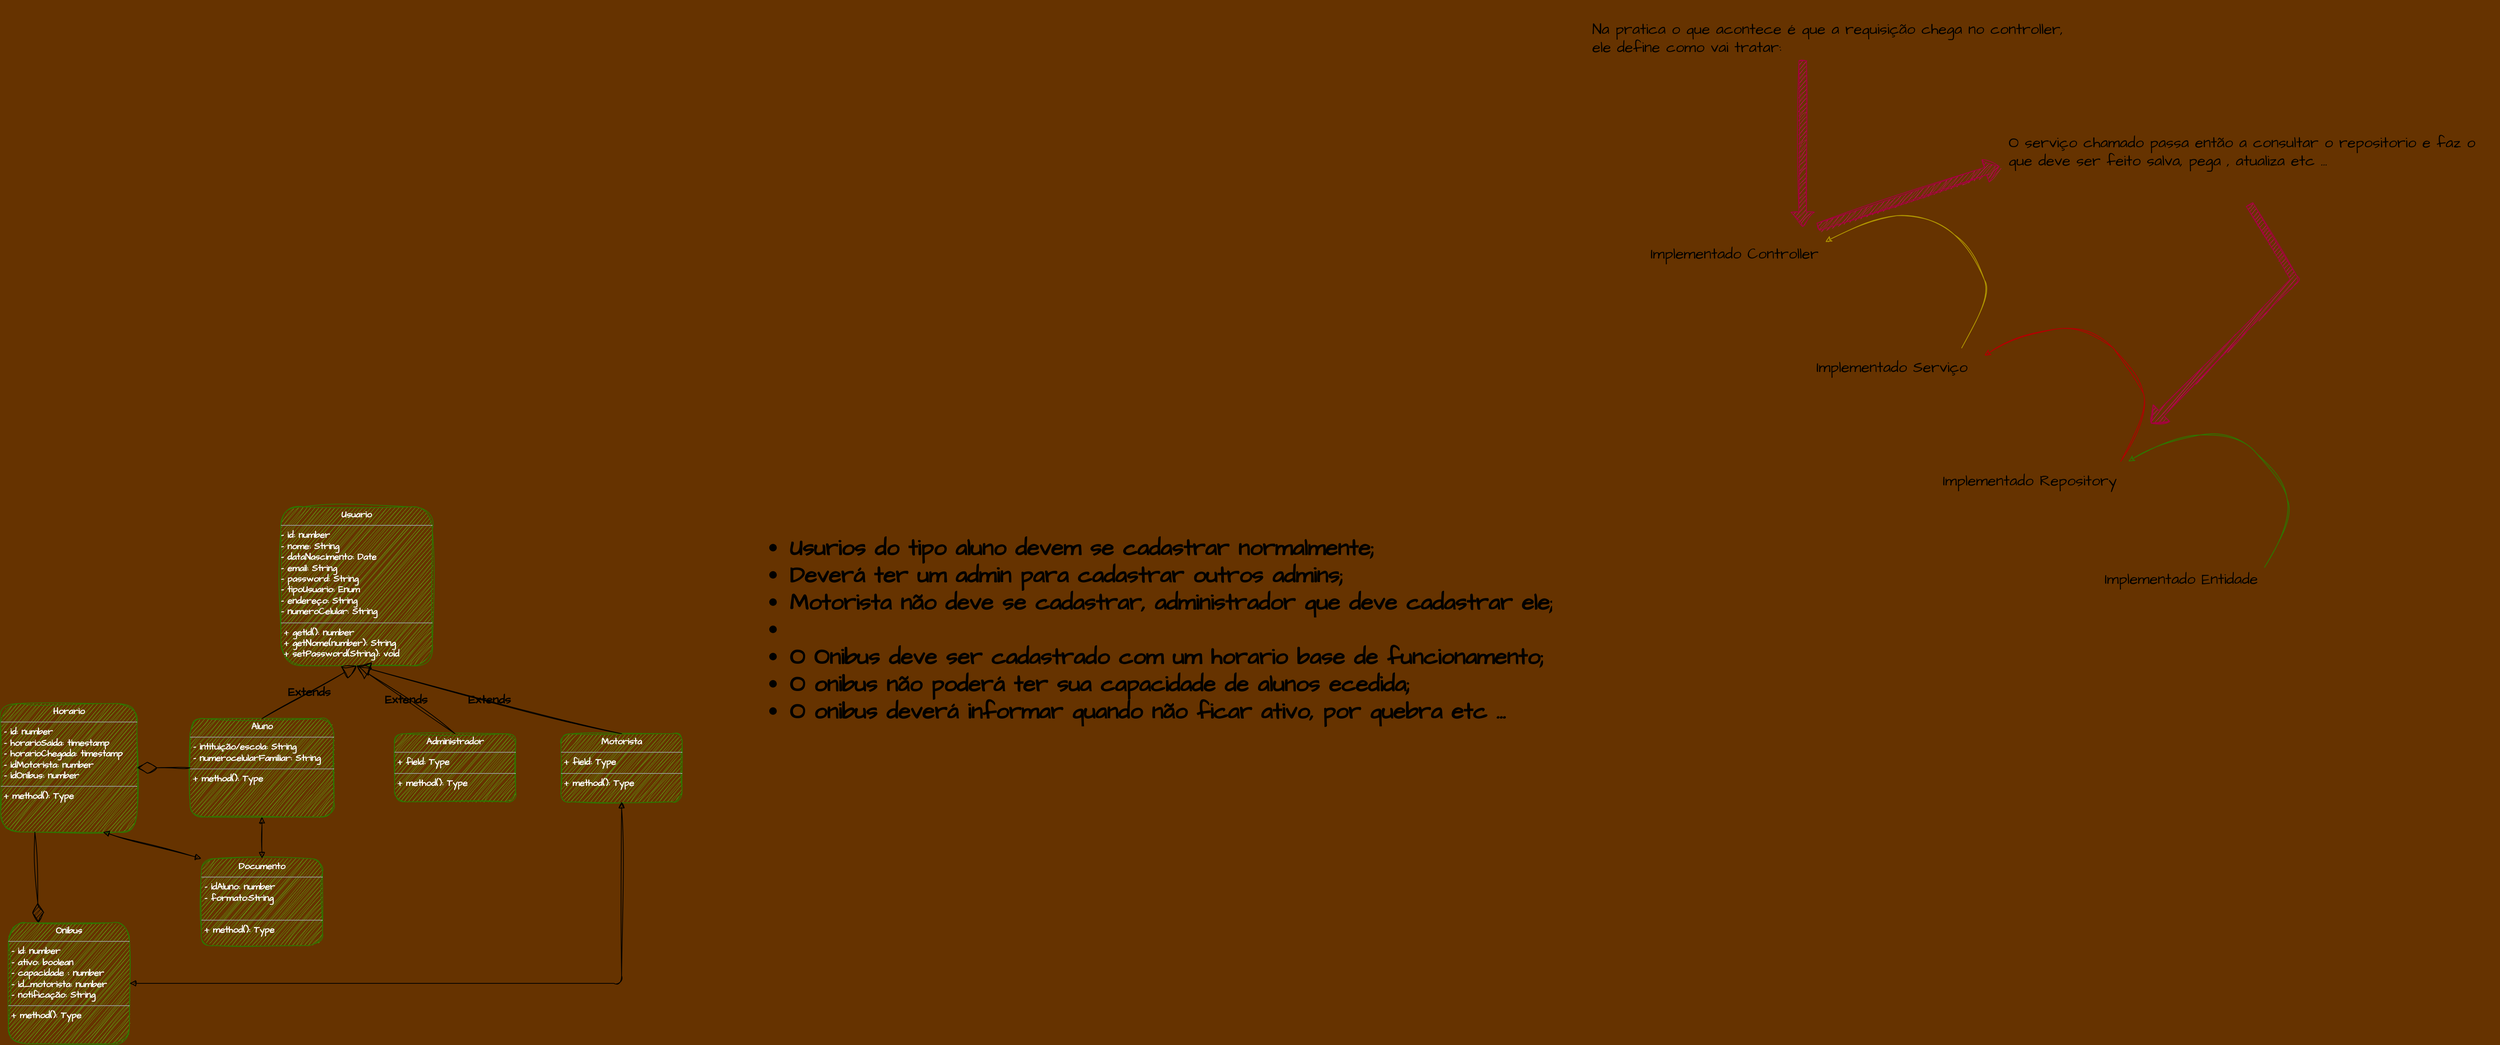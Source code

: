 <mxfile>
    <diagram id="JyZvL8UAVLS7vksvKAZD" name="Page-1">
        <mxGraphModel dx="2323" dy="2023" grid="1" gridSize="10" guides="1" tooltips="1" connect="1" arrows="1" fold="1" page="1" pageScale="1" pageWidth="827" pageHeight="1169" background="#663300" math="0" shadow="0">
            <root>
                <mxCell id="0"/>
                <mxCell id="1" parent="0"/>
                <mxCell id="2" value="&lt;p style=&quot;margin:0px;margin-top:4px;text-align:center;&quot;&gt;&lt;span&gt;&lt;font&gt;Usuario&lt;/font&gt;&lt;/span&gt;&lt;/p&gt;&lt;hr size=&quot;1&quot;&gt;&lt;font&gt;- id: number&lt;br&gt;&lt;span style=&quot;background-color: initial;&quot;&gt;- nome: String&lt;br&gt;- dataNascimento: Date&lt;br&gt;&lt;/span&gt;- email: String&lt;br&gt;- password: String&lt;br&gt;- tipoUsuario: Enum&lt;br&gt;- endereço: String&lt;br&gt;- numeroCelular: String&lt;br&gt;&lt;/font&gt;&lt;hr size=&quot;1&quot;&gt;&lt;p style=&quot;margin:0px;margin-left:4px;&quot;&gt;&lt;font&gt;+ getId(): number&lt;/font&gt;&lt;/p&gt;&lt;p style=&quot;margin:0px;margin-left:4px;&quot;&gt;&lt;font&gt;+ getNome(number): String&lt;br&gt;&lt;/font&gt;&lt;/p&gt;&lt;p style=&quot;margin:0px;margin-left:4px;&quot;&gt;&lt;font&gt;+ setPassword(String): void&lt;br&gt;&lt;/font&gt;&lt;/p&gt;&lt;p style=&quot;margin:0px;margin-left:4px;&quot;&gt;&lt;br&gt;&lt;/p&gt;" style="verticalAlign=top;align=left;overflow=fill;fontSize=12;fontFamily=Architects Daughter;html=1;sketch=1;hachureGap=4;jiggle=2;curveFitting=1;fontSource=https%3A%2F%2Ffonts.googleapis.com%2Fcss%3Ffamily%3DArchitects%2BDaughter;gradientDirection=radial;fillColor=#60a917;strokeColor=#2D7600;rounded=1;fontStyle=1;fontColor=#ffffff;" parent="1" vertex="1">
                    <mxGeometry x="80" y="120" width="200" height="210" as="geometry"/>
                </mxCell>
                <mxCell id="3" value="&lt;p style=&quot;margin:0px;margin-top:4px;text-align:center;&quot;&gt;&lt;span&gt;Aluno&lt;/span&gt;&lt;/p&gt;&lt;hr size=&quot;1&quot;&gt;&lt;p style=&quot;margin:0px;margin-left:4px;&quot;&gt;- intituição/escola: String&lt;/p&gt;&lt;p style=&quot;margin:0px;margin-left:4px;&quot;&gt;- numerocelularFamiliar: String&lt;/p&gt;&lt;hr size=&quot;1&quot;&gt;&lt;p style=&quot;margin:0px;margin-left:4px;&quot;&gt;+ method(): Type&lt;/p&gt;" style="verticalAlign=top;align=left;overflow=fill;fontSize=12;fontFamily=Architects Daughter;html=1;sketch=1;hachureGap=4;jiggle=2;curveFitting=1;fontSource=https%3A%2F%2Ffonts.googleapis.com%2Fcss%3Ffamily%3DArchitects%2BDaughter;gradientDirection=radial;fillColor=#60a917;fontColor=#ffffff;strokeColor=#2D7600;rounded=1;fontStyle=1" parent="1" vertex="1">
                    <mxGeometry x="-40" y="400" width="190" height="130" as="geometry"/>
                </mxCell>
                <mxCell id="4" value="&lt;p style=&quot;margin:0px;margin-top:4px;text-align:center;&quot;&gt;&lt;span&gt;Administrador&lt;/span&gt;&lt;/p&gt;&lt;hr size=&quot;1&quot;&gt;&lt;p style=&quot;margin:0px;margin-left:4px;&quot;&gt;+ field: Type&lt;/p&gt;&lt;hr size=&quot;1&quot;&gt;&lt;p style=&quot;margin:0px;margin-left:4px;&quot;&gt;+ method(): Type&lt;/p&gt;" style="verticalAlign=top;align=left;overflow=fill;fontSize=12;fontFamily=Architects Daughter;html=1;sketch=1;hachureGap=4;jiggle=2;curveFitting=1;fontSource=https%3A%2F%2Ffonts.googleapis.com%2Fcss%3Ffamily%3DArchitects%2BDaughter;gradientDirection=radial;fillColor=#60a917;fontColor=#ffffff;strokeColor=#2D7600;rounded=1;fontStyle=1" parent="1" vertex="1">
                    <mxGeometry x="230" y="420" width="160" height="90" as="geometry"/>
                </mxCell>
                <mxCell id="5" value="&lt;p style=&quot;margin:0px;margin-top:4px;text-align:center;&quot;&gt;&lt;span&gt;Motorista&lt;/span&gt;&lt;/p&gt;&lt;hr size=&quot;1&quot;&gt;&lt;p style=&quot;margin:0px;margin-left:4px;&quot;&gt;+ field: Type&lt;/p&gt;&lt;hr size=&quot;1&quot;&gt;&lt;p style=&quot;margin:0px;margin-left:4px;&quot;&gt;+ method(): Type&lt;/p&gt;" style="verticalAlign=top;align=left;overflow=fill;fontSize=12;fontFamily=Architects Daughter;html=1;sketch=1;hachureGap=4;jiggle=2;curveFitting=1;fontSource=https%3A%2F%2Ffonts.googleapis.com%2Fcss%3Ffamily%3DArchitects%2BDaughter;gradientDirection=radial;fillColor=#60a917;fontColor=#ffffff;strokeColor=#2D7600;rounded=1;fontStyle=1" parent="1" vertex="1">
                    <mxGeometry x="450" y="420" width="160" height="90" as="geometry"/>
                </mxCell>
                <mxCell id="6" value="&lt;p style=&quot;margin:0px;margin-top:4px;text-align:center;&quot;&gt;&lt;span&gt;Horario&lt;/span&gt;&lt;/p&gt;&lt;hr size=&quot;1&quot;&gt;&lt;p style=&quot;margin:0px;margin-left:4px;&quot;&gt;- id: number&lt;/p&gt;&lt;p style=&quot;margin:0px;margin-left:4px;&quot;&gt;- horarioSaida: timestamp&lt;/p&gt;&lt;p style=&quot;margin:0px;margin-left:4px;&quot;&gt;- horarioChegada: timestamp&lt;br&gt;&lt;/p&gt;&lt;p style=&quot;margin:0px;margin-left:4px;&quot;&gt;- idMotorista: number&lt;/p&gt;&lt;p style=&quot;margin:0px;margin-left:4px;&quot;&gt;- idOnibus: number&lt;br&gt;&lt;/p&gt;&lt;hr size=&quot;1&quot;&gt;&lt;p style=&quot;margin:0px;margin-left:4px;&quot;&gt;+ method(): Type&lt;/p&gt;" style="verticalAlign=top;align=left;overflow=fill;fontSize=12;fontFamily=Architects Daughter;html=1;sketch=1;hachureGap=4;jiggle=2;curveFitting=1;fontSource=https%3A%2F%2Ffonts.googleapis.com%2Fcss%3Ffamily%3DArchitects%2BDaughter;gradientDirection=radial;fillColor=#60a917;fontColor=#ffffff;strokeColor=#2D7600;rounded=1;fontStyle=1" parent="1" vertex="1">
                    <mxGeometry x="-290" y="380" width="180" height="170" as="geometry"/>
                </mxCell>
                <mxCell id="7" value="&lt;p style=&quot;margin:0px;margin-top:4px;text-align:center;&quot;&gt;&lt;span&gt;Documento&lt;/span&gt;&lt;/p&gt;&lt;hr size=&quot;1&quot;&gt;&lt;p style=&quot;margin:0px;margin-left:4px;&quot;&gt;- idAluno: number&lt;/p&gt;&lt;p style=&quot;margin:0px;margin-left:4px;&quot;&gt;- formato:String&lt;/p&gt;&lt;p style=&quot;margin:0px;margin-left:4px;&quot;&gt;&lt;br&gt;&lt;/p&gt;&lt;hr size=&quot;1&quot;&gt;&lt;p style=&quot;margin:0px;margin-left:4px;&quot;&gt;+ method(): Type&lt;/p&gt;" style="verticalAlign=top;align=left;overflow=fill;fontSize=12;fontFamily=Architects Daughter;html=1;sketch=1;hachureGap=4;jiggle=2;curveFitting=1;fontSource=https%3A%2F%2Ffonts.googleapis.com%2Fcss%3Ffamily%3DArchitects%2BDaughter;gradientDirection=radial;fillColor=#60a917;fontColor=#ffffff;strokeColor=#2D7600;rounded=1;fontStyle=1" parent="1" vertex="1">
                    <mxGeometry x="-25" y="585" width="160" height="115" as="geometry"/>
                </mxCell>
                <mxCell id="8" value="&lt;p style=&quot;margin:0px;margin-top:4px;text-align:center;&quot;&gt;&lt;span&gt;Onibus&lt;/span&gt;&lt;/p&gt;&lt;hr size=&quot;1&quot;&gt;&lt;p style=&quot;margin:0px;margin-left:4px;&quot;&gt;- id: number&lt;/p&gt;&lt;p style=&quot;margin:0px;margin-left:4px;&quot;&gt;- ativo: boolean&lt;/p&gt;&lt;p style=&quot;margin:0px;margin-left:4px;&quot;&gt;- capacidade : number&lt;/p&gt;&lt;p style=&quot;margin:0px;margin-left:4px;&quot;&gt;- id_motorista: number&lt;/p&gt;&lt;p style=&quot;margin:0px;margin-left:4px;&quot;&gt;- notificação: String&lt;/p&gt;&lt;hr size=&quot;1&quot;&gt;&lt;p style=&quot;margin:0px;margin-left:4px;&quot;&gt;+ method(): Type&lt;/p&gt;" style="verticalAlign=top;align=left;overflow=fill;fontSize=12;fontFamily=Architects Daughter;html=1;sketch=1;hachureGap=4;jiggle=2;curveFitting=1;fontSource=https%3A%2F%2Ffonts.googleapis.com%2Fcss%3Ffamily%3DArchitects%2BDaughter;gradientDirection=radial;fillColor=#60a917;fontColor=#ffffff;strokeColor=#2D7600;rounded=1;fontStyle=1" parent="1" vertex="1">
                    <mxGeometry x="-280" y="670" width="160" height="160" as="geometry"/>
                </mxCell>
                <mxCell id="9" value="Extends" style="endArrow=block;endSize=16;endFill=0;html=1;sketch=1;hachureGap=4;jiggle=2;curveFitting=1;fontFamily=Architects Daughter;fontSource=https%3A%2F%2Ffonts.googleapis.com%2Fcss%3Ffamily%3DArchitects%2BDaughter;fontSize=16;exitX=0.5;exitY=0;exitDx=0;exitDy=0;entryX=0.5;entryY=1;entryDx=0;entryDy=0;fontColor=#000000;fontStyle=1;labelBackgroundColor=none;" parent="1" source="3" target="2" edge="1">
                    <mxGeometry width="160" relative="1" as="geometry">
                        <mxPoint x="160" y="370" as="sourcePoint"/>
                        <mxPoint x="320" y="370" as="targetPoint"/>
                    </mxGeometry>
                </mxCell>
                <mxCell id="10" value="Extends" style="endArrow=block;endSize=16;endFill=0;html=1;sketch=1;hachureGap=4;jiggle=2;curveFitting=1;fontFamily=Architects Daughter;fontSource=https%3A%2F%2Ffonts.googleapis.com%2Fcss%3Ffamily%3DArchitects%2BDaughter;fontSize=16;exitX=0.5;exitY=0;exitDx=0;exitDy=0;entryX=0.5;entryY=1;entryDx=0;entryDy=0;fontColor=#000000;fontStyle=1;labelBackgroundColor=none;" parent="1" source="4" target="2" edge="1">
                    <mxGeometry width="160" relative="1" as="geometry">
                        <mxPoint x="350" y="370" as="sourcePoint"/>
                        <mxPoint x="370" y="220" as="targetPoint"/>
                    </mxGeometry>
                </mxCell>
                <mxCell id="11" value="Extends" style="endArrow=block;endSize=16;endFill=0;html=1;sketch=1;hachureGap=4;jiggle=2;curveFitting=1;fontFamily=Architects Daughter;fontSource=https%3A%2F%2Ffonts.googleapis.com%2Fcss%3Ffamily%3DArchitects%2BDaughter;fontSize=16;exitX=0.5;exitY=0;exitDx=0;exitDy=0;entryX=0.5;entryY=1;entryDx=0;entryDy=0;fontColor=#000000;fontStyle=1;labelBackgroundColor=none;" parent="1" source="5" target="2" edge="1">
                    <mxGeometry width="160" relative="1" as="geometry">
                        <mxPoint x="404" y="410" as="sourcePoint"/>
                        <mxPoint x="424" y="260" as="targetPoint"/>
                    </mxGeometry>
                </mxCell>
                <mxCell id="15" value="" style="endArrow=diamondThin;endFill=1;endSize=24;html=1;sketch=1;hachureGap=4;jiggle=2;curveFitting=1;fontFamily=Architects Daughter;fontSource=https%3A%2F%2Ffonts.googleapis.com%2Fcss%3Ffamily%3DArchitects%2BDaughter;fontSize=16;entryX=0.25;entryY=0;entryDx=0;entryDy=0;exitX=0.25;exitY=1;exitDx=0;exitDy=0;fontColor=#000000;fontStyle=1" parent="1" source="6" target="8" edge="1">
                    <mxGeometry width="160" relative="1" as="geometry">
                        <mxPoint x="-560" y="415.0" as="sourcePoint"/>
                        <mxPoint x="-390" y="635" as="targetPoint"/>
                    </mxGeometry>
                </mxCell>
                <mxCell id="17" value="" style="endArrow=block;startArrow=block;endFill=1;startFill=1;html=1;sketch=1;hachureGap=4;jiggle=2;curveFitting=1;fontFamily=Architects Daughter;fontSource=https%3A%2F%2Ffonts.googleapis.com%2Fcss%3Ffamily%3DArchitects%2BDaughter;fontSize=16;entryX=0.5;entryY=1;entryDx=0;entryDy=0;exitX=1;exitY=0.5;exitDx=0;exitDy=0;fontColor=#000000;fontStyle=1" parent="1" source="8" target="5" edge="1">
                    <mxGeometry width="160" relative="1" as="geometry">
                        <mxPoint x="-100" y="730" as="sourcePoint"/>
                        <mxPoint y="760.0" as="targetPoint"/>
                        <Array as="points">
                            <mxPoint x="530" y="750"/>
                        </Array>
                    </mxGeometry>
                </mxCell>
                <mxCell id="18" value="" style="endArrow=block;startArrow=block;endFill=1;startFill=1;html=1;sketch=1;hachureGap=4;jiggle=2;curveFitting=1;fontFamily=Architects Daughter;fontSource=https%3A%2F%2Ffonts.googleapis.com%2Fcss%3Ffamily%3DArchitects%2BDaughter;fontSize=16;exitX=0.5;exitY=1;exitDx=0;exitDy=0;entryX=0.5;entryY=0;entryDx=0;entryDy=0;fontColor=#000000;fontStyle=1" parent="1" source="3" target="7" edge="1">
                    <mxGeometry width="160" relative="1" as="geometry">
                        <mxPoint x="-120" y="530" as="sourcePoint"/>
                        <mxPoint x="-30" y="530" as="targetPoint"/>
                    </mxGeometry>
                </mxCell>
                <mxCell id="19" value="" style="endArrow=block;startArrow=block;endFill=1;startFill=1;html=1;sketch=1;hachureGap=4;jiggle=2;curveFitting=1;fontFamily=Architects Daughter;fontSource=https%3A%2F%2Ffonts.googleapis.com%2Fcss%3Ffamily%3DArchitects%2BDaughter;fontSize=16;exitX=0.75;exitY=1;exitDx=0;exitDy=0;entryX=0;entryY=0;entryDx=0;entryDy=0;fontColor=#000000;fontStyle=1" parent="1" source="6" target="7" edge="1">
                    <mxGeometry width="160" relative="1" as="geometry">
                        <mxPoint x="-120" y="500" as="sourcePoint"/>
                        <mxPoint x="-120" y="570" as="targetPoint"/>
                    </mxGeometry>
                </mxCell>
                <mxCell id="20" value="&lt;ul style=&quot;font-size: 30px;&quot;&gt;&lt;li&gt;Usurios do tipo aluno devem se cadastrar normalmente;&lt;/li&gt;&lt;li&gt;Deverá ter um admin para cadastrar outros admins;&lt;/li&gt;&lt;li&gt;Motorista não deve se cadastrar, administrador que deve cadastrar ele;&lt;/li&gt;&lt;li&gt;&lt;br&gt;&lt;/li&gt;&lt;li&gt;O Onibus deve ser cadastrado com um horario base de funcionamento;&lt;/li&gt;&lt;li&gt;O onibus não poderá ter sua capacidade de alunos ecedida;&lt;/li&gt;&lt;li&gt;O onibus deverá informar quando não ficar ativo, por quebra etc ...&lt;/li&gt;&lt;/ul&gt;" style="text;strokeColor=none;fillColor=none;html=1;whiteSpace=wrap;verticalAlign=top;overflow=hidden;sketch=1;hachureGap=4;jiggle=2;curveFitting=1;fontFamily=Architects Daughter;fontSource=https%3A%2F%2Ffonts.googleapis.com%2Fcss%3Ffamily%3DArchitects%2BDaughter;fontSize=20;fontColor=#000000;fontStyle=1" parent="1" vertex="1">
                    <mxGeometry x="710" y="120" width="1320" height="500" as="geometry"/>
                </mxCell>
                <mxCell id="21" value="" style="endArrow=diamondThin;endFill=0;endSize=24;html=1;labelBackgroundColor=none;sketch=1;hachureGap=4;jiggle=2;curveFitting=1;fontFamily=Architects Daughter;fontSource=https%3A%2F%2Ffonts.googleapis.com%2Fcss%3Ffamily%3DArchitects%2BDaughter;fontSize=30;fontColor=#171717;entryX=1;entryY=0.5;entryDx=0;entryDy=0;exitX=0;exitY=0.5;exitDx=0;exitDy=0;" parent="1" source="3" target="6" edge="1">
                    <mxGeometry width="160" relative="1" as="geometry">
                        <mxPoint x="-80" y="550" as="sourcePoint"/>
                        <mxPoint x="-80" y="450" as="targetPoint"/>
                    </mxGeometry>
                </mxCell>
                <mxCell id="22" value="Implementado Repository" style="text;html=1;strokeColor=none;fillColor=none;align=center;verticalAlign=middle;whiteSpace=wrap;rounded=0;sketch=1;hachureGap=4;jiggle=2;curveFitting=1;fontFamily=Architects Daughter;fontSource=https%3A%2F%2Ffonts.googleapis.com%2Fcss%3Ffamily%3DArchitects%2BDaughter;fontSize=20;" parent="1" vertex="1">
                    <mxGeometry x="2250" y="70" width="280" height="30" as="geometry"/>
                </mxCell>
                <mxCell id="23" value="Implementado Entidade" style="text;html=1;strokeColor=none;fillColor=none;align=center;verticalAlign=middle;whiteSpace=wrap;rounded=0;sketch=1;hachureGap=4;jiggle=2;curveFitting=1;fontFamily=Architects Daughter;fontSource=https%3A%2F%2Ffonts.googleapis.com%2Fcss%3Ffamily%3DArchitects%2BDaughter;fontSize=20;" parent="1" vertex="1">
                    <mxGeometry x="2450" y="200" width="280" height="30" as="geometry"/>
                </mxCell>
                <mxCell id="24" value="" style="curved=1;endArrow=classic;html=1;sketch=1;hachureGap=4;jiggle=2;curveFitting=1;fontFamily=Architects Daughter;fontSource=https%3A%2F%2Ffonts.googleapis.com%2Fcss%3Ffamily%3DArchitects%2BDaughter;fontSize=16;fillColor=#60a917;strokeColor=#2D7600;" parent="1" edge="1">
                    <mxGeometry width="50" height="50" relative="1" as="geometry">
                        <mxPoint x="2700" y="200" as="sourcePoint"/>
                        <mxPoint x="2520" y="60" as="targetPoint"/>
                        <Array as="points">
                            <mxPoint x="2740" y="140"/>
                            <mxPoint x="2720" y="80"/>
                            <mxPoint x="2660" y="20"/>
                            <mxPoint x="2570" y="30"/>
                        </Array>
                    </mxGeometry>
                </mxCell>
                <mxCell id="25" value="Implementado Serviço" style="text;html=1;strokeColor=none;fillColor=none;align=center;verticalAlign=middle;whiteSpace=wrap;rounded=0;sketch=1;hachureGap=4;jiggle=2;curveFitting=1;fontFamily=Architects Daughter;fontSource=https%3A%2F%2Ffonts.googleapis.com%2Fcss%3Ffamily%3DArchitects%2BDaughter;fontSize=20;" parent="1" vertex="1">
                    <mxGeometry x="2068" y="-80" width="280" height="30" as="geometry"/>
                </mxCell>
                <mxCell id="26" value="" style="curved=1;endArrow=classic;html=1;sketch=1;hachureGap=4;jiggle=2;curveFitting=1;fontFamily=Architects Daughter;fontSource=https%3A%2F%2Ffonts.googleapis.com%2Fcss%3Ffamily%3DArchitects%2BDaughter;fontSize=16;fillColor=#e51400;strokeColor=#B20000;" parent="1" edge="1">
                    <mxGeometry width="50" height="50" relative="1" as="geometry">
                        <mxPoint x="2510" y="60" as="sourcePoint"/>
                        <mxPoint x="2330" y="-80" as="targetPoint"/>
                        <Array as="points">
                            <mxPoint x="2550"/>
                            <mxPoint x="2530" y="-60"/>
                            <mxPoint x="2470" y="-120"/>
                            <mxPoint x="2380" y="-110"/>
                        </Array>
                    </mxGeometry>
                </mxCell>
                <mxCell id="27" value="Implementado Controller&lt;br&gt;" style="text;html=1;strokeColor=none;fillColor=none;align=center;verticalAlign=middle;whiteSpace=wrap;rounded=0;sketch=1;hachureGap=4;jiggle=2;curveFitting=1;fontFamily=Architects Daughter;fontSource=https%3A%2F%2Ffonts.googleapis.com%2Fcss%3Ffamily%3DArchitects%2BDaughter;fontSize=20;" parent="1" vertex="1">
                    <mxGeometry x="1860" y="-230" width="280" height="30" as="geometry"/>
                </mxCell>
                <mxCell id="28" value="" style="curved=1;endArrow=classic;html=1;sketch=1;hachureGap=4;jiggle=2;curveFitting=1;fontFamily=Architects Daughter;fontSource=https%3A%2F%2Ffonts.googleapis.com%2Fcss%3Ffamily%3DArchitects%2BDaughter;fontSize=16;fillColor=#e3c800;strokeColor=#B09500;" parent="1" edge="1">
                    <mxGeometry width="50" height="50" relative="1" as="geometry">
                        <mxPoint x="2300" y="-90" as="sourcePoint"/>
                        <mxPoint x="2120" y="-230" as="targetPoint"/>
                        <Array as="points">
                            <mxPoint x="2340" y="-150"/>
                            <mxPoint x="2320" y="-210"/>
                            <mxPoint x="2260" y="-270"/>
                            <mxPoint x="2170" y="-260"/>
                        </Array>
                    </mxGeometry>
                </mxCell>
                <mxCell id="29" value="Na pratica o que acontece é que a requisição chega no controller,&lt;br&gt;ele define como vai tratar:" style="text;html=1;strokeColor=none;fillColor=none;align=left;verticalAlign=middle;whiteSpace=wrap;rounded=0;sketch=1;hachureGap=4;jiggle=2;curveFitting=1;fontFamily=Architects Daughter;fontSource=https%3A%2F%2Ffonts.googleapis.com%2Fcss%3Ffamily%3DArchitects%2BDaughter;fontSize=20;" parent="1" vertex="1">
                    <mxGeometry x="1810" y="-550" width="650" height="100" as="geometry"/>
                </mxCell>
                <mxCell id="30" value="" style="shape=flexArrow;endArrow=classic;html=1;sketch=1;hachureGap=4;jiggle=2;curveFitting=1;fontFamily=Architects Daughter;fontSource=https%3A%2F%2Ffonts.googleapis.com%2Fcss%3Ffamily%3DArchitects%2BDaughter;fontSize=16;fillColor=#d80073;strokeColor=#A50040;" parent="1" edge="1">
                    <mxGeometry width="50" height="50" relative="1" as="geometry">
                        <mxPoint x="2090" y="-470" as="sourcePoint"/>
                        <mxPoint x="2090" y="-250" as="targetPoint"/>
                    </mxGeometry>
                </mxCell>
                <mxCell id="31" value="O serviço chamado passa então a consultar o repositorio e faz o&amp;nbsp;&lt;br&gt;que deve ser feito salva, pega , atualiza etc ..." style="text;html=1;strokeColor=none;fillColor=none;align=left;verticalAlign=middle;whiteSpace=wrap;rounded=0;sketch=1;hachureGap=4;jiggle=2;curveFitting=1;fontFamily=Architects Daughter;fontSource=https%3A%2F%2Ffonts.googleapis.com%2Fcss%3Ffamily%3DArchitects%2BDaughter;fontSize=20;" parent="1" vertex="1">
                    <mxGeometry x="2360" y="-400" width="650" height="100" as="geometry"/>
                </mxCell>
                <mxCell id="32" value="" style="shape=flexArrow;endArrow=classic;html=1;sketch=1;hachureGap=4;jiggle=2;curveFitting=1;fontFamily=Architects Daughter;fontSource=https%3A%2F%2Ffonts.googleapis.com%2Fcss%3Ffamily%3DArchitects%2BDaughter;fontSize=16;fillColor=#d80073;strokeColor=#A50040;" parent="1" edge="1">
                    <mxGeometry width="50" height="50" relative="1" as="geometry">
                        <mxPoint x="2680" y="-280" as="sourcePoint"/>
                        <mxPoint x="2550" y="10" as="targetPoint"/>
                        <Array as="points">
                            <mxPoint x="2740" y="-180"/>
                        </Array>
                    </mxGeometry>
                </mxCell>
                <mxCell id="33" value="" style="shape=flexArrow;endArrow=classic;html=1;sketch=1;hachureGap=4;jiggle=2;curveFitting=1;fontFamily=Architects Daughter;fontSource=https%3A%2F%2Ffonts.googleapis.com%2Fcss%3Ffamily%3DArchitects%2BDaughter;fontSize=16;fillColor=#d80073;strokeColor=#A50040;" parent="1" edge="1">
                    <mxGeometry width="50" height="50" relative="1" as="geometry">
                        <mxPoint x="2110" y="-250" as="sourcePoint"/>
                        <mxPoint x="2350" y="-330" as="targetPoint"/>
                    </mxGeometry>
                </mxCell>
            </root>
        </mxGraphModel>
    </diagram>
</mxfile>